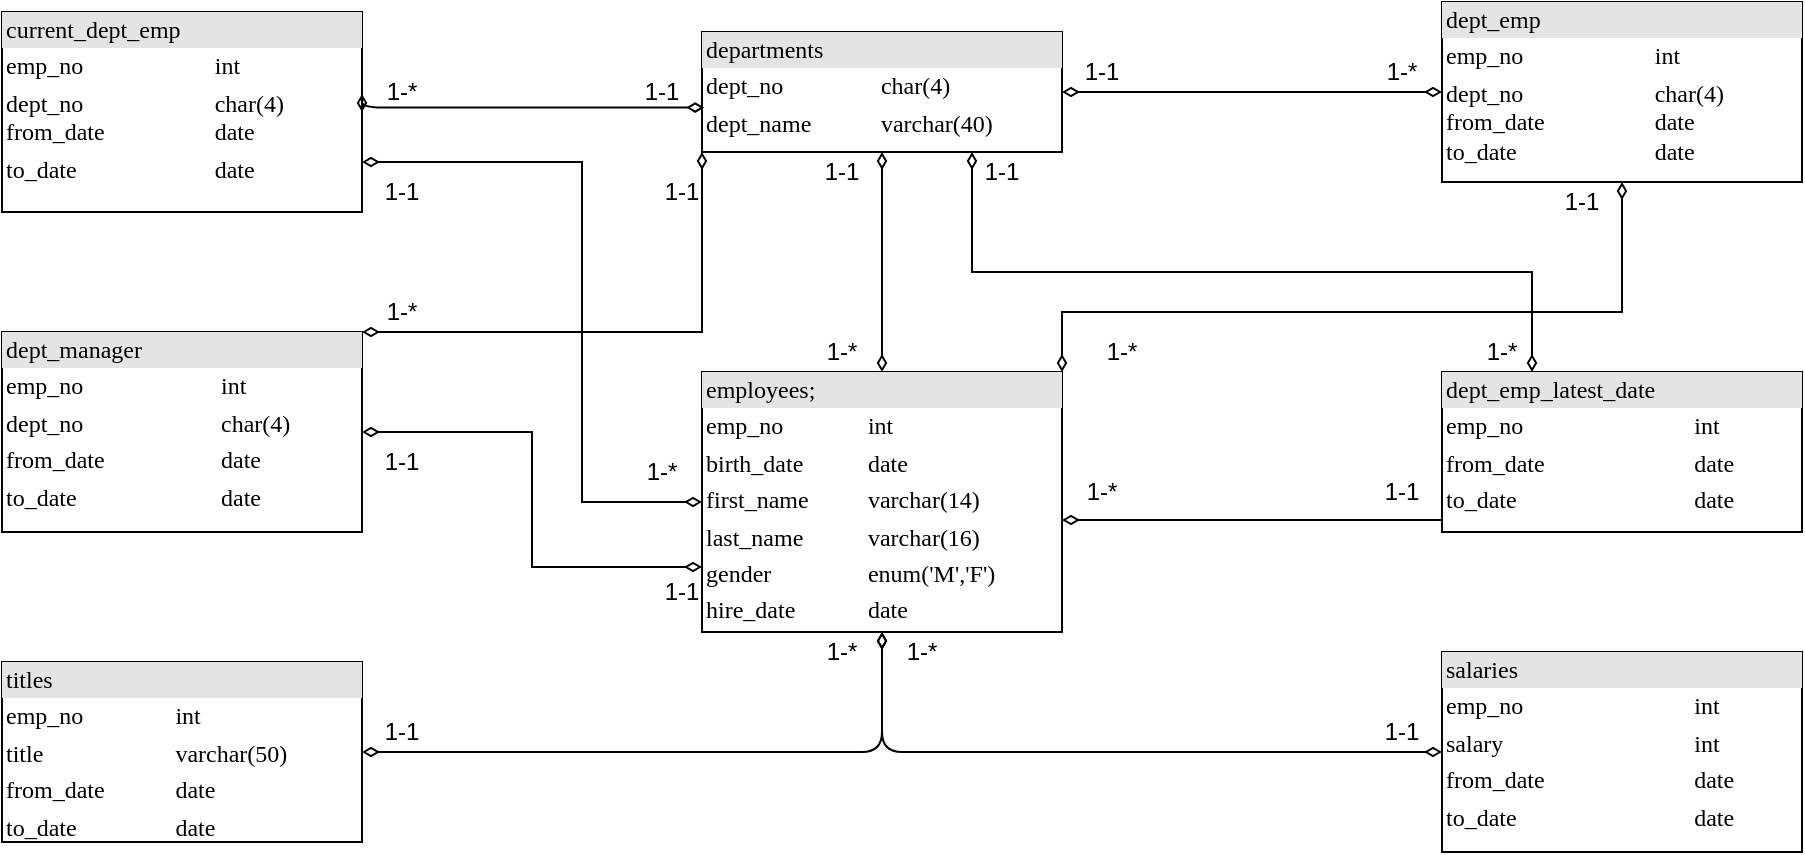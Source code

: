 <mxfile version="13.7.7" type="github">
  <diagram name="Page-1" id="2ca16b54-16f6-2749-3443-fa8db7711227">
    <mxGraphModel dx="1163" dy="553" grid="1" gridSize="10" guides="1" tooltips="1" connect="1" arrows="1" fold="1" page="1" pageScale="1" pageWidth="1100" pageHeight="850" background="#ffffff" math="0" shadow="0">
      <root>
        <mxCell id="0" />
        <mxCell id="1" parent="0" />
        <mxCell id="2ed32ef02a7f4228-1" value="&lt;div style=&quot;box-sizing: border-box ; width: 100% ; background: #e4e4e4 ; padding: 2px&quot;&gt;current_dept_emp&lt;/div&gt;&lt;table style=&quot;width: 100% ; font-size: 1em&quot; cellspacing=&quot;0&quot; cellpadding=&quot;2&quot;&gt;&lt;tbody&gt;&lt;tr&gt;&lt;td&gt;emp_no&lt;br&gt;&lt;/td&gt;&lt;td&gt;int&lt;/td&gt;&lt;/tr&gt;&lt;tr&gt;&lt;td&gt;dept_no&lt;br&gt;from_date&lt;br&gt;&lt;/td&gt;&lt;td&gt;char(4)&lt;br&gt;date&lt;br&gt;&lt;/td&gt;&lt;/tr&gt;&lt;tr&gt;&lt;td&gt;to_date&lt;br&gt;&lt;/td&gt;&lt;td&gt;date&lt;/td&gt;&lt;/tr&gt;&lt;/tbody&gt;&lt;/table&gt;" style="verticalAlign=top;align=left;overflow=fill;html=1;rounded=0;shadow=0;comic=0;labelBackgroundColor=none;strokeWidth=1;fontFamily=Verdana;fontSize=12" parent="1" vertex="1">
          <mxGeometry x="110" y="100" width="180" height="100" as="geometry" />
        </mxCell>
        <mxCell id="2ed32ef02a7f4228-18" style="edgeStyle=orthogonalEdgeStyle;html=1;entryX=0.5;entryY=0;labelBackgroundColor=none;startArrow=diamondThin;endArrow=diamondThin;fontFamily=Verdana;fontSize=12;align=left;endFill=0;startFill=0;" parent="1" source="2ed32ef02a7f4228-2" target="2ed32ef02a7f4228-8" edge="1">
          <mxGeometry relative="1" as="geometry" />
        </mxCell>
        <mxCell id="2ed32ef02a7f4228-19" style="edgeStyle=orthogonalEdgeStyle;html=1;labelBackgroundColor=none;startArrow=diamondThin;endArrow=diamondThin;fontFamily=Verdana;fontSize=12;align=left;entryX=0.5;entryY=1;entryDx=0;entryDy=0;endFill=0;startFill=0;" parent="1" target="2ed32ef02a7f4228-10" edge="1">
          <mxGeometry relative="1" as="geometry">
            <Array as="points">
              <mxPoint x="920" y="354" />
            </Array>
            <mxPoint x="640" y="354" as="sourcePoint" />
          </mxGeometry>
        </mxCell>
        <mxCell id="2ed32ef02a7f4228-20" style="edgeStyle=orthogonalEdgeStyle;html=1;labelBackgroundColor=none;startArrow=diamondThin;endArrow=diamondThin;fontFamily=Verdana;fontSize=12;align=left;rounded=0;endFill=0;startFill=0;" parent="1" source="2ed32ef02a7f4228-2" target="2ed32ef02a7f4228-11" edge="1">
          <mxGeometry relative="1" as="geometry" />
        </mxCell>
        <mxCell id="2ed32ef02a7f4228-2" value="&lt;div style=&quot;box-sizing: border-box ; width: 100% ; background: #e4e4e4 ; padding: 2px&quot;&gt;departments&lt;/div&gt;&lt;table style=&quot;width: 100% ; font-size: 1em&quot; cellspacing=&quot;0&quot; cellpadding=&quot;2&quot;&gt;&lt;tbody&gt;&lt;tr&gt;&lt;td&gt;dept_no&lt;/td&gt;&lt;td&gt;char(4)&lt;/td&gt;&lt;/tr&gt;&lt;tr&gt;&lt;td&gt;dept_name&lt;/td&gt;&lt;td&gt;varchar(40)&lt;/td&gt;&lt;/tr&gt;&lt;tr&gt;&lt;td&gt;&lt;br&gt;&lt;/td&gt;&lt;td&gt;&lt;br&gt;&lt;/td&gt;&lt;/tr&gt;&lt;tr&gt;&lt;td&gt;&lt;br&gt;&lt;/td&gt;&lt;td&gt;&lt;br&gt;&lt;/td&gt;&lt;/tr&gt;&lt;tr&gt;&lt;td&gt;&lt;br&gt;&lt;/td&gt;&lt;td&gt;&lt;br&gt;&lt;/td&gt;&lt;/tr&gt;&lt;tr&gt;&lt;td&gt;&lt;br&gt;&lt;/td&gt;&lt;td&gt;&lt;br&gt;&lt;/td&gt;&lt;/tr&gt;&lt;/tbody&gt;&lt;/table&gt;" style="verticalAlign=top;align=left;overflow=fill;html=1;rounded=0;shadow=0;comic=0;labelBackgroundColor=none;strokeWidth=1;fontFamily=Verdana;fontSize=12" parent="1" vertex="1">
          <mxGeometry x="460" y="110" width="180" height="60" as="geometry" />
        </mxCell>
        <mxCell id="2ed32ef02a7f4228-22" style="edgeStyle=orthogonalEdgeStyle;html=1;exitX=0;exitY=0;entryX=1;entryY=0.5;labelBackgroundColor=none;startArrow=diamondThin;endArrow=diamondThin;fontFamily=Verdana;fontSize=12;align=left;jumpSize=0;rounded=1;endFill=0;startFill=0;exitDx=0;exitDy=0;" parent="1" source="_ZMXkxL66iyDhuLZVI2L-25" target="2ed32ef02a7f4228-3" edge="1">
          <mxGeometry relative="1" as="geometry">
            <Array as="points">
              <mxPoint x="550" y="470" />
            </Array>
          </mxGeometry>
        </mxCell>
        <mxCell id="2ed32ef02a7f4228-3" value="&lt;div style=&quot;box-sizing: border-box ; width: 100% ; background: #e4e4e4 ; padding: 2px&quot;&gt;titles&lt;/div&gt;&lt;table style=&quot;width: 100% ; font-size: 1em&quot; cellspacing=&quot;0&quot; cellpadding=&quot;2&quot;&gt;&lt;tbody&gt;&lt;tr&gt;&lt;td&gt;emp_no&lt;/td&gt;&lt;td&gt;int&lt;/td&gt;&lt;/tr&gt;&lt;tr&gt;&lt;td&gt;title&lt;/td&gt;&lt;td&gt;varchar(50)&lt;/td&gt;&lt;/tr&gt;&lt;tr&gt;&lt;td&gt;from_date&lt;/td&gt;&lt;td&gt;date&lt;/td&gt;&lt;/tr&gt;&lt;tr&gt;&lt;td&gt;to_date&lt;/td&gt;&lt;td&gt;date&lt;br&gt;&lt;/td&gt;&lt;/tr&gt;&lt;/tbody&gt;&lt;/table&gt;" style="verticalAlign=top;align=left;overflow=fill;html=1;rounded=0;shadow=0;comic=0;labelBackgroundColor=none;strokeWidth=1;fontFamily=Verdana;fontSize=12" parent="1" vertex="1">
          <mxGeometry x="110" y="425" width="180" height="90" as="geometry" />
        </mxCell>
        <mxCell id="znUFwCtyfXRbQnVv-nYA-4" style="edgeStyle=orthogonalEdgeStyle;rounded=0;orthogonalLoop=1;jettySize=auto;html=1;exitX=1;exitY=0.5;exitDx=0;exitDy=0;entryX=0;entryY=0.75;entryDx=0;entryDy=0;endArrow=diamondThin;endFill=0;startArrow=diamondThin;startFill=0;" edge="1" parent="1" source="2ed32ef02a7f4228-5" target="2ed32ef02a7f4228-8">
          <mxGeometry relative="1" as="geometry" />
        </mxCell>
        <mxCell id="2ed32ef02a7f4228-5" value="&lt;div style=&quot;box-sizing: border-box ; width: 100% ; background: #e4e4e4 ; padding: 2px&quot;&gt;dept_manager&lt;/div&gt;&lt;table style=&quot;width: 100% ; font-size: 1em&quot; cellspacing=&quot;0&quot; cellpadding=&quot;2&quot;&gt;&lt;tbody&gt;&lt;tr&gt;&lt;td&gt;emp_no&lt;/td&gt;&lt;td&gt;&lt;br&gt;&lt;/td&gt;&lt;td&gt;int&lt;/td&gt;&lt;/tr&gt;&lt;tr&gt;&lt;td&gt;dept_no&lt;/td&gt;&lt;td&gt;&lt;br&gt;&lt;/td&gt;&lt;td&gt;char(4)&lt;/td&gt;&lt;/tr&gt;&lt;tr&gt;&lt;td&gt;from_date&lt;br&gt;&lt;/td&gt;&lt;td&gt;&lt;br&gt;&lt;/td&gt;&lt;td&gt;date &lt;br&gt;&lt;/td&gt;&lt;/tr&gt;&lt;tr&gt;&lt;td&gt;to_date&lt;br&gt;&lt;/td&gt;&lt;td&gt;&lt;br&gt;&lt;/td&gt;&lt;td&gt;date&lt;br&gt;&lt;/td&gt;&lt;/tr&gt;&lt;tr&gt;&lt;td&gt;&lt;br&gt;&lt;/td&gt;&lt;td&gt;&lt;br&gt;&lt;/td&gt;&lt;td&gt;&lt;br&gt;&lt;/td&gt;&lt;/tr&gt;&lt;/tbody&gt;&lt;/table&gt;" style="verticalAlign=top;align=left;overflow=fill;html=1;rounded=0;shadow=0;comic=0;labelBackgroundColor=none;strokeWidth=1;fontFamily=Verdana;fontSize=12" parent="1" vertex="1">
          <mxGeometry x="110" y="260" width="180" height="100" as="geometry" />
        </mxCell>
        <mxCell id="2ed32ef02a7f4228-7" value="&lt;div style=&quot;box-sizing: border-box ; width: 100% ; background: #e4e4e4 ; padding: 2px&quot;&gt;salaries&lt;/div&gt;&lt;table style=&quot;width: 100% ; font-size: 1em&quot; cellspacing=&quot;0&quot; cellpadding=&quot;2&quot;&gt;&lt;tbody&gt;&lt;tr&gt;&lt;td&gt;emp_no&lt;/td&gt;&lt;td&gt;int&lt;/td&gt;&lt;/tr&gt;&lt;tr&gt;&lt;td&gt;salary&lt;/td&gt;&lt;td&gt;int&lt;/td&gt;&lt;/tr&gt;&lt;tr&gt;&lt;td&gt;from_date&lt;/td&gt;&lt;td&gt;date&lt;/td&gt;&lt;/tr&gt;&lt;tr&gt;&lt;td&gt;to_date&lt;/td&gt;&lt;td&gt;date&lt;br&gt;&lt;/td&gt;&lt;/tr&gt;&lt;tr&gt;&lt;td&gt;&lt;br&gt;&lt;/td&gt;&lt;td&gt;&lt;br&gt;&lt;/td&gt;&lt;/tr&gt;&lt;/tbody&gt;&lt;/table&gt;" style="verticalAlign=top;align=left;overflow=fill;html=1;rounded=0;shadow=0;comic=0;labelBackgroundColor=none;strokeWidth=1;fontFamily=Verdana;fontSize=12" parent="1" vertex="1">
          <mxGeometry x="830" y="420" width="180" height="100" as="geometry" />
        </mxCell>
        <mxCell id="2ed32ef02a7f4228-17" style="edgeStyle=orthogonalEdgeStyle;html=1;entryX=0;entryY=0.5;labelBackgroundColor=none;startArrow=diamondThin;endArrow=diamondThin;fontFamily=Verdana;fontSize=12;align=left;endFill=0;startFill=0;entryDx=0;entryDy=0;rounded=1;" parent="1" source="2ed32ef02a7f4228-8" target="2ed32ef02a7f4228-7" edge="1">
          <mxGeometry relative="1" as="geometry">
            <Array as="points">
              <mxPoint x="550" y="470" />
            </Array>
          </mxGeometry>
        </mxCell>
        <mxCell id="2ed32ef02a7f4228-8" value="&lt;div style=&quot;box-sizing: border-box ; width: 100% ; background: #e4e4e4 ; padding: 2px&quot;&gt;employees;&lt;/div&gt;&lt;table style=&quot;width: 100% ; font-size: 1em&quot; cellspacing=&quot;0&quot; cellpadding=&quot;2&quot;&gt;&lt;tbody&gt;&lt;tr&gt;&lt;td&gt;emp_no&lt;/td&gt;&lt;td&gt;int&lt;/td&gt;&lt;/tr&gt;&lt;tr&gt;&lt;td&gt;birth_date&lt;/td&gt;&lt;td&gt;date&lt;/td&gt;&lt;/tr&gt;&lt;tr&gt;&lt;td&gt;first_name&lt;br&gt;&lt;/td&gt;&lt;td&gt;varchar(14)&lt;/td&gt;&lt;/tr&gt;&lt;tr&gt;&lt;td&gt;last_name&lt;br&gt;&lt;/td&gt;&lt;td&gt;varchar(16)&lt;br&gt;&lt;/td&gt;&lt;/tr&gt;&lt;tr&gt;&lt;td&gt;gender&lt;br&gt;&lt;/td&gt;&lt;td&gt;enum(&#39;M&#39;,&#39;F&#39;)&lt;br&gt;&lt;/td&gt;&lt;/tr&gt;&lt;tr&gt;&lt;td&gt;hire_date&lt;br&gt;&lt;/td&gt;&lt;td&gt;date&lt;br&gt;&lt;/td&gt;&lt;/tr&gt;&lt;tr&gt;&lt;td&gt;&lt;br&gt;&lt;/td&gt;&lt;td&gt;&lt;br&gt;&lt;/td&gt;&lt;/tr&gt;&lt;tr&gt;&lt;td&gt;&lt;br&gt;&lt;/td&gt;&lt;td&gt;&lt;br&gt;&lt;/td&gt;&lt;/tr&gt;&lt;tr&gt;&lt;td&gt;&lt;br&gt;&lt;/td&gt;&lt;td&gt;&lt;br&gt;&lt;/td&gt;&lt;/tr&gt;&lt;tr&gt;&lt;td&gt;&lt;br&gt;&lt;/td&gt;&lt;td&gt;&lt;br&gt;&lt;/td&gt;&lt;/tr&gt;&lt;tr&gt;&lt;td&gt;&lt;br&gt;&lt;/td&gt;&lt;td&gt;&lt;br&gt;&lt;/td&gt;&lt;/tr&gt;&lt;tr&gt;&lt;td&gt;&lt;br&gt;&lt;/td&gt;&lt;td&gt;&lt;br&gt;&lt;/td&gt;&lt;/tr&gt;&lt;tr&gt;&lt;td&gt;&lt;br&gt;&lt;/td&gt;&lt;td&gt;&lt;br&gt;&lt;/td&gt;&lt;/tr&gt;&lt;tr&gt;&lt;td&gt;&lt;br&gt;&lt;/td&gt;&lt;td&gt;&lt;br&gt;&lt;/td&gt;&lt;/tr&gt;&lt;tr&gt;&lt;td&gt;&lt;br&gt;&lt;/td&gt;&lt;td&gt;&lt;br&gt;&lt;/td&gt;&lt;/tr&gt;&lt;tr&gt;&lt;td&gt;&lt;br&gt;&lt;/td&gt;&lt;td&gt;&lt;br&gt;&lt;/td&gt;&lt;/tr&gt;&lt;tr&gt;&lt;td&gt;&lt;br&gt;&lt;/td&gt;&lt;td&gt;&lt;br&gt;&lt;/td&gt;&lt;/tr&gt;&lt;/tbody&gt;&lt;/table&gt;" style="verticalAlign=top;align=left;overflow=fill;html=1;rounded=0;shadow=0;comic=0;labelBackgroundColor=none;strokeWidth=1;fontFamily=Verdana;fontSize=12" parent="1" vertex="1">
          <mxGeometry x="460" y="280" width="180" height="130" as="geometry" />
        </mxCell>
        <mxCell id="2ed32ef02a7f4228-10" value="&lt;div style=&quot;box-sizing: border-box ; width: 100% ; background: #e4e4e4 ; padding: 2px&quot;&gt;dept_emp_latest_date&lt;/div&gt;&lt;table style=&quot;width: 100% ; font-size: 1em&quot; cellspacing=&quot;0&quot; cellpadding=&quot;2&quot;&gt;&lt;tbody&gt;&lt;tr&gt;&lt;td&gt;emp_no&lt;/td&gt;&lt;td&gt;int&lt;/td&gt;&lt;/tr&gt;&lt;tr&gt;&lt;td&gt;from_date&lt;/td&gt;&lt;td&gt;date&lt;/td&gt;&lt;/tr&gt;&lt;tr&gt;&lt;td&gt;to_date&lt;/td&gt;&lt;td&gt;date&lt;/td&gt;&lt;/tr&gt;&lt;tr&gt;&lt;td&gt;&lt;br&gt;&lt;/td&gt;&lt;td&gt;&lt;br&gt;&lt;/td&gt;&lt;/tr&gt;&lt;tr&gt;&lt;td&gt;&lt;br&gt;&lt;/td&gt;&lt;td&gt;&lt;br&gt;&lt;/td&gt;&lt;/tr&gt;&lt;tr&gt;&lt;td&gt;&lt;br&gt;&lt;/td&gt;&lt;td&gt;&lt;br&gt;&lt;/td&gt;&lt;/tr&gt;&lt;tr&gt;&lt;td&gt;&lt;br&gt;&lt;/td&gt;&lt;td&gt;&lt;br&gt;&lt;/td&gt;&lt;/tr&gt;&lt;tr&gt;&lt;td&gt;&lt;br&gt;&lt;/td&gt;&lt;td&gt;&lt;br&gt;&lt;/td&gt;&lt;/tr&gt;&lt;tr&gt;&lt;td&gt;&lt;br&gt;&lt;/td&gt;&lt;td&gt;&lt;br&gt;&lt;/td&gt;&lt;/tr&gt;&lt;tr&gt;&lt;td&gt;&lt;br&gt;&lt;/td&gt;&lt;td&gt;&lt;br&gt;&lt;/td&gt;&lt;/tr&gt;&lt;tr&gt;&lt;td&gt;&lt;br&gt;&lt;/td&gt;&lt;td&gt;&lt;br&gt;&lt;/td&gt;&lt;/tr&gt;&lt;tr&gt;&lt;td&gt;&lt;br&gt;&lt;/td&gt;&lt;td&gt;&lt;br&gt;&lt;/td&gt;&lt;/tr&gt;&lt;/tbody&gt;&lt;/table&gt;" style="verticalAlign=top;align=left;overflow=fill;html=1;rounded=0;shadow=0;comic=0;labelBackgroundColor=none;strokeWidth=1;fontFamily=Verdana;fontSize=12" parent="1" vertex="1">
          <mxGeometry x="830" y="280" width="180" height="80" as="geometry" />
        </mxCell>
        <mxCell id="2ed32ef02a7f4228-11" value="&lt;div style=&quot;box-sizing: border-box ; width: 100% ; background: #e4e4e4 ; padding: 2px&quot;&gt;dept_emp&lt;/div&gt;&lt;table style=&quot;width: 100% ; font-size: 1em&quot; cellspacing=&quot;0&quot; cellpadding=&quot;2&quot;&gt;&lt;tbody&gt;&lt;tr&gt;&lt;td&gt;emp_no&lt;/td&gt;&lt;td&gt;int&lt;/td&gt;&lt;/tr&gt;&lt;tr&gt;&lt;td&gt;dept_no&lt;br&gt;from_date&lt;br&gt;to_date&lt;br&gt;&lt;/td&gt;&lt;td&gt;char(4)&lt;br&gt;date&lt;br&gt;date&lt;br&gt;&lt;/td&gt;&lt;/tr&gt;&lt;tr&gt;&lt;td&gt;&lt;br&gt;&lt;/td&gt;&lt;td&gt;&lt;br&gt;&lt;/td&gt;&lt;/tr&gt;&lt;/tbody&gt;&lt;/table&gt;" style="verticalAlign=top;align=left;overflow=fill;html=1;rounded=0;shadow=0;comic=0;labelBackgroundColor=none;strokeWidth=1;fontFamily=Verdana;fontSize=12" parent="1" vertex="1">
          <mxGeometry x="830" y="95" width="180" height="90" as="geometry" />
        </mxCell>
        <mxCell id="_ZMXkxL66iyDhuLZVI2L-4" value="" style="endArrow=diamondThin;html=1;strokeWidth=1;entryX=0.5;entryY=1;entryDx=0;entryDy=0;exitX=1;exitY=0;exitDx=0;exitDy=0;endFill=0;startArrow=diamondThin;startFill=0;rounded=0;" parent="1" source="2ed32ef02a7f4228-8" target="2ed32ef02a7f4228-11" edge="1">
          <mxGeometry width="50" height="50" relative="1" as="geometry">
            <mxPoint x="500" y="350" as="sourcePoint" />
            <mxPoint x="550" y="300" as="targetPoint" />
            <Array as="points">
              <mxPoint x="640" y="250" />
              <mxPoint x="920" y="250" />
            </Array>
          </mxGeometry>
        </mxCell>
        <mxCell id="_ZMXkxL66iyDhuLZVI2L-6" value="" style="endArrow=diamondThin;html=1;strokeColor=#000000;strokeWidth=1;exitX=0;exitY=0.5;exitDx=0;exitDy=0;entryX=1;entryY=0.75;entryDx=0;entryDy=0;rounded=0;endFill=0;startArrow=diamondThin;startFill=0;" parent="1" source="2ed32ef02a7f4228-8" target="2ed32ef02a7f4228-1" edge="1">
          <mxGeometry width="50" height="50" relative="1" as="geometry">
            <mxPoint x="120" y="480" as="sourcePoint" />
            <mxPoint x="120" y="160.0" as="targetPoint" />
            <Array as="points">
              <mxPoint x="400" y="345" />
              <mxPoint x="400" y="240" />
              <mxPoint x="400" y="175" />
            </Array>
          </mxGeometry>
        </mxCell>
        <mxCell id="_ZMXkxL66iyDhuLZVI2L-7" value="" style="edgeStyle=orthogonalEdgeStyle;html=1;endArrow=diamondThin;startArrow=diamondThin;labelBackgroundColor=none;fontFamily=Verdana;fontSize=12;align=left;exitX=1;exitY=0.5;entryX=0.006;entryY=0.63;endFill=0;startFill=0;exitDx=0;exitDy=0;entryDx=0;entryDy=0;entryPerimeter=0;" parent="1" source="2ed32ef02a7f4228-1" target="2ed32ef02a7f4228-2" edge="1">
          <mxGeometry width="100" height="100" relative="1" as="geometry">
            <mxPoint x="210" y="210.0" as="sourcePoint" />
            <mxPoint x="210" y="270" as="targetPoint" />
            <Array as="points">
              <mxPoint x="290" y="148" />
            </Array>
          </mxGeometry>
        </mxCell>
        <mxCell id="_ZMXkxL66iyDhuLZVI2L-11" value="1-1" style="text;html=1;strokeColor=none;fillColor=none;align=center;verticalAlign=middle;whiteSpace=wrap;rounded=0;" parent="1" vertex="1">
          <mxGeometry x="290" y="180" width="40" height="20" as="geometry" />
        </mxCell>
        <mxCell id="_ZMXkxL66iyDhuLZVI2L-12" value="1-1" style="text;html=1;strokeColor=none;fillColor=none;align=center;verticalAlign=middle;whiteSpace=wrap;rounded=0;" parent="1" vertex="1">
          <mxGeometry x="290" y="315" width="40" height="20" as="geometry" />
        </mxCell>
        <mxCell id="_ZMXkxL66iyDhuLZVI2L-17" value="" style="endArrow=diamondThin;html=1;strokeWidth=1;entryX=0.25;entryY=0;entryDx=0;entryDy=0;exitX=0.75;exitY=1;exitDx=0;exitDy=0;endFill=0;startArrow=diamondThin;startFill=0;rounded=0;" parent="1" source="2ed32ef02a7f4228-2" target="2ed32ef02a7f4228-10" edge="1">
          <mxGeometry width="50" height="50" relative="1" as="geometry">
            <mxPoint x="650" y="290" as="sourcePoint" />
            <mxPoint x="930" y="195.0" as="targetPoint" />
            <Array as="points">
              <mxPoint x="595" y="230" />
              <mxPoint x="875" y="230" />
            </Array>
          </mxGeometry>
        </mxCell>
        <mxCell id="_ZMXkxL66iyDhuLZVI2L-18" value="1-*" style="text;html=1;strokeColor=none;fillColor=none;align=center;verticalAlign=middle;whiteSpace=wrap;rounded=0;" parent="1" vertex="1">
          <mxGeometry x="290" y="130" width="40" height="20" as="geometry" />
        </mxCell>
        <mxCell id="_ZMXkxL66iyDhuLZVI2L-19" value="1-1" style="text;html=1;strokeColor=none;fillColor=none;align=center;verticalAlign=middle;whiteSpace=wrap;rounded=0;" parent="1" vertex="1">
          <mxGeometry x="420" y="130" width="40" height="20" as="geometry" />
        </mxCell>
        <mxCell id="_ZMXkxL66iyDhuLZVI2L-20" value="1-*" style="text;html=1;strokeColor=none;fillColor=none;align=center;verticalAlign=middle;whiteSpace=wrap;rounded=0;" parent="1" vertex="1">
          <mxGeometry x="790" y="120" width="40" height="20" as="geometry" />
        </mxCell>
        <mxCell id="_ZMXkxL66iyDhuLZVI2L-21" value="1-1" style="text;html=1;strokeColor=none;fillColor=none;align=center;verticalAlign=middle;whiteSpace=wrap;rounded=0;" parent="1" vertex="1">
          <mxGeometry x="640" y="120" width="40" height="20" as="geometry" />
        </mxCell>
        <mxCell id="_ZMXkxL66iyDhuLZVI2L-22" value="1-1" style="text;html=1;strokeColor=none;fillColor=none;align=center;verticalAlign=middle;whiteSpace=wrap;rounded=0;" parent="1" vertex="1">
          <mxGeometry x="510" y="170" width="40" height="20" as="geometry" />
        </mxCell>
        <mxCell id="_ZMXkxL66iyDhuLZVI2L-23" value="1-*" style="text;html=1;strokeColor=none;fillColor=none;align=center;verticalAlign=middle;whiteSpace=wrap;rounded=0;" parent="1" vertex="1">
          <mxGeometry x="510" y="260" width="40" height="20" as="geometry" />
        </mxCell>
        <mxCell id="_ZMXkxL66iyDhuLZVI2L-24" value="1-1" style="text;html=1;strokeColor=none;fillColor=none;align=center;verticalAlign=middle;whiteSpace=wrap;rounded=0;" parent="1" vertex="1">
          <mxGeometry x="790" y="450" width="40" height="20" as="geometry" />
        </mxCell>
        <mxCell id="_ZMXkxL66iyDhuLZVI2L-25" value="1-*" style="text;html=1;strokeColor=none;fillColor=none;align=center;verticalAlign=middle;whiteSpace=wrap;rounded=0;" parent="1" vertex="1">
          <mxGeometry x="550" y="410" width="40" height="20" as="geometry" />
        </mxCell>
        <mxCell id="_ZMXkxL66iyDhuLZVI2L-26" value="1-*" style="text;html=1;strokeColor=none;fillColor=none;align=center;verticalAlign=middle;whiteSpace=wrap;rounded=0;" parent="1" vertex="1">
          <mxGeometry x="640" y="330" width="40" height="20" as="geometry" />
        </mxCell>
        <mxCell id="_ZMXkxL66iyDhuLZVI2L-27" value="1-1" style="text;html=1;strokeColor=none;fillColor=none;align=center;verticalAlign=middle;whiteSpace=wrap;rounded=0;" parent="1" vertex="1">
          <mxGeometry x="790" y="330" width="40" height="20" as="geometry" />
        </mxCell>
        <mxCell id="_ZMXkxL66iyDhuLZVI2L-28" value="1-1" style="text;html=1;strokeColor=none;fillColor=none;align=center;verticalAlign=middle;whiteSpace=wrap;rounded=0;" parent="1" vertex="1">
          <mxGeometry x="880" y="185" width="40" height="20" as="geometry" />
        </mxCell>
        <mxCell id="_ZMXkxL66iyDhuLZVI2L-29" value="1-*" style="text;html=1;strokeColor=none;fillColor=none;align=center;verticalAlign=middle;whiteSpace=wrap;rounded=0;" parent="1" vertex="1">
          <mxGeometry x="650" y="260" width="40" height="20" as="geometry" />
        </mxCell>
        <mxCell id="_ZMXkxL66iyDhuLZVI2L-30" style="edgeStyle=orthogonalEdgeStyle;html=1;entryX=0;entryY=1;labelBackgroundColor=none;startArrow=diamondThin;endArrow=diamondThin;fontFamily=Verdana;fontSize=12;align=left;entryDx=0;entryDy=0;endFill=0;startFill=0;rounded=0;" parent="1" target="2ed32ef02a7f4228-2" edge="1">
          <mxGeometry relative="1" as="geometry">
            <mxPoint x="210" y="435" as="targetPoint" />
            <Array as="points">
              <mxPoint x="460" y="260" />
            </Array>
            <mxPoint x="290" y="260" as="sourcePoint" />
          </mxGeometry>
        </mxCell>
        <mxCell id="_ZMXkxL66iyDhuLZVI2L-31" value="1-1" style="text;html=1;strokeColor=none;fillColor=none;align=center;verticalAlign=middle;whiteSpace=wrap;rounded=0;" parent="1" vertex="1">
          <mxGeometry x="430" y="180" width="40" height="20" as="geometry" />
        </mxCell>
        <mxCell id="_ZMXkxL66iyDhuLZVI2L-32" value="1-*" style="text;html=1;strokeColor=none;fillColor=none;align=center;verticalAlign=middle;whiteSpace=wrap;rounded=0;" parent="1" vertex="1">
          <mxGeometry x="290" y="240" width="40" height="20" as="geometry" />
        </mxCell>
        <mxCell id="_ZMXkxL66iyDhuLZVI2L-33" value="1-1" style="text;html=1;strokeColor=none;fillColor=none;align=center;verticalAlign=middle;whiteSpace=wrap;rounded=0;" parent="1" vertex="1">
          <mxGeometry x="590" y="170" width="40" height="20" as="geometry" />
        </mxCell>
        <mxCell id="_ZMXkxL66iyDhuLZVI2L-34" value="1-*" style="text;html=1;strokeColor=none;fillColor=none;align=center;verticalAlign=middle;whiteSpace=wrap;rounded=0;" parent="1" vertex="1">
          <mxGeometry x="840" y="260" width="40" height="20" as="geometry" />
        </mxCell>
        <mxCell id="_ZMXkxL66iyDhuLZVI2L-37" value="1-1" style="text;html=1;strokeColor=none;fillColor=none;align=center;verticalAlign=middle;whiteSpace=wrap;rounded=0;" parent="1" vertex="1">
          <mxGeometry x="290" y="450" width="40" height="20" as="geometry" />
        </mxCell>
        <mxCell id="_ZMXkxL66iyDhuLZVI2L-38" value="1-*" style="text;html=1;strokeColor=none;fillColor=none;align=center;verticalAlign=middle;whiteSpace=wrap;rounded=0;" parent="1" vertex="1">
          <mxGeometry x="510" y="410" width="40" height="20" as="geometry" />
        </mxCell>
        <mxCell id="znUFwCtyfXRbQnVv-nYA-5" value="1-1" style="text;html=1;strokeColor=none;fillColor=none;align=center;verticalAlign=middle;whiteSpace=wrap;rounded=0;" vertex="1" parent="1">
          <mxGeometry x="430" y="380" width="40" height="20" as="geometry" />
        </mxCell>
        <mxCell id="znUFwCtyfXRbQnVv-nYA-6" value="1-*" style="text;html=1;strokeColor=none;fillColor=none;align=center;verticalAlign=middle;whiteSpace=wrap;rounded=0;" vertex="1" parent="1">
          <mxGeometry x="420" y="320" width="40" height="20" as="geometry" />
        </mxCell>
      </root>
    </mxGraphModel>
  </diagram>
</mxfile>
